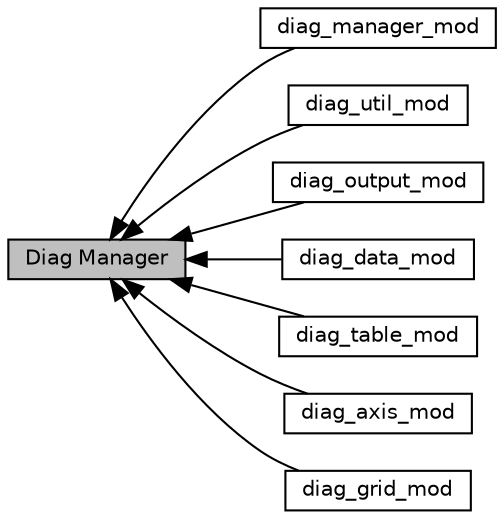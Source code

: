 digraph "Diag Manager"
{
  edge [fontname="Helvetica",fontsize="10",labelfontname="Helvetica",labelfontsize="10"];
  node [fontname="Helvetica",fontsize="10",shape=box];
  rankdir=LR;
  Node5 [label="diag_manager_mod",height=0.2,width=0.4,color="black", fillcolor="white", style="filled",URL="$group__diag__manager__mod.html",tooltip="diag_manager_mod is a set of simple calls for parallel diagnostics on distributed systems...."];
  Node8 [label="diag_util_mod",height=0.2,width=0.4,color="black", fillcolor="white", style="filled",URL="$group__diag__util__mod.html",tooltip="Functions and subroutines necessary for the diag_manager_mod."];
  Node6 [label="diag_output_mod",height=0.2,width=0.4,color="black", fillcolor="white", style="filled",URL="$group__diag__output__mod.html",tooltip="diag_output_mod is an integral part of diag_manager_mod. Its function is to write axis-meta-data,..."];
  Node1 [label="Diag Manager",height=0.2,width=0.4,color="black", fillcolor="grey75", style="filled", fontcolor="black",tooltip="Modules and associated files in the diag_manager directory."];
  Node3 [label="diag_data_mod",height=0.2,width=0.4,color="black", fillcolor="white", style="filled",URL="$group__diag__data__mod.html",tooltip="Type descriptions and global variables for the diag_manager modules."];
  Node7 [label="diag_table_mod",height=0.2,width=0.4,color="black", fillcolor="white", style="filled",URL="$group__diag__table__mod.html",tooltip="diag_table_mod is a set of subroutines use to parse out the data from a diag_table...."];
  Node2 [label="diag_axis_mod",height=0.2,width=0.4,color="black", fillcolor="white", style="filled",URL="$group__diag__axis__mod.html",tooltip="An integral part of diag_manager_mod. It helps to create axis IDs that are used in register_diag_fiel..."];
  Node4 [label="diag_grid_mod",height=0.2,width=0.4,color="black", fillcolor="white", style="filled",URL="$group__diag__grid__mod.html",tooltip="diag_grid_mod is a set of procedures to work with the model's global grid to allow regional output."];
  Node1->Node2 [shape=plaintext, dir="back", style="solid"];
  Node1->Node3 [shape=plaintext, dir="back", style="solid"];
  Node1->Node4 [shape=plaintext, dir="back", style="solid"];
  Node1->Node5 [shape=plaintext, dir="back", style="solid"];
  Node1->Node6 [shape=plaintext, dir="back", style="solid"];
  Node1->Node7 [shape=plaintext, dir="back", style="solid"];
  Node1->Node8 [shape=plaintext, dir="back", style="solid"];
}
